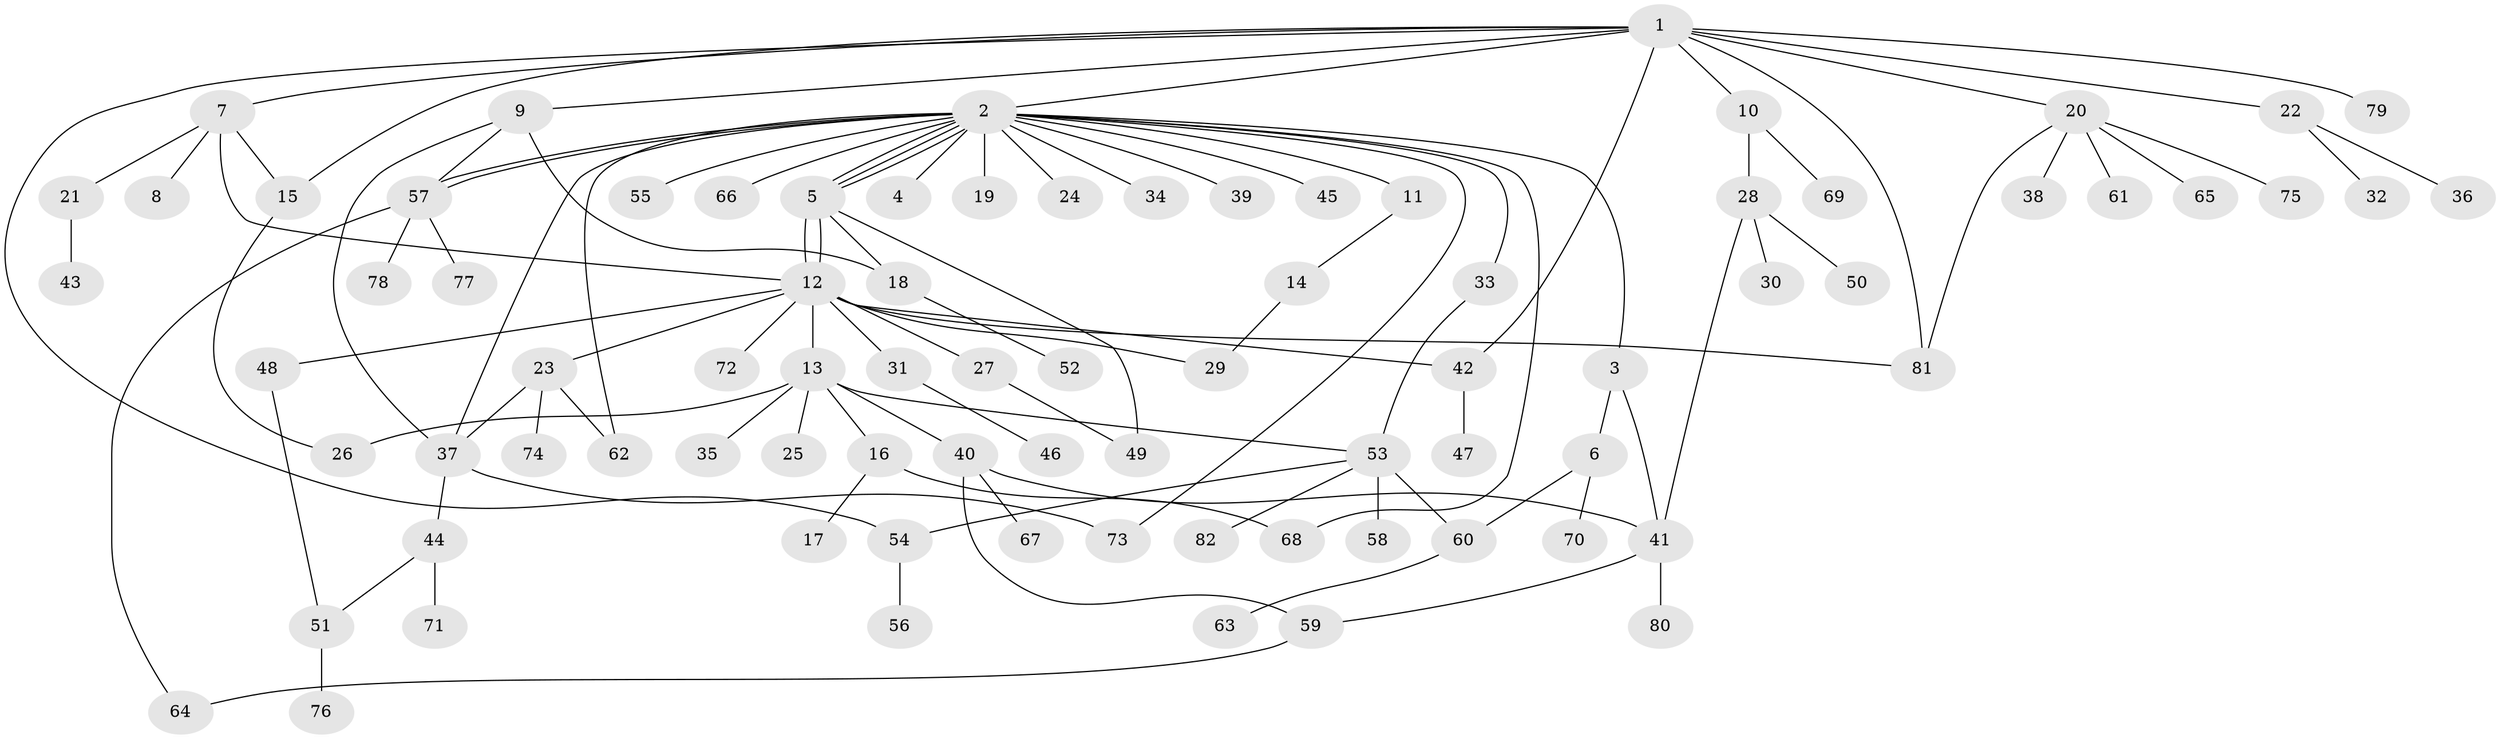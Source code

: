 // Generated by graph-tools (version 1.1) at 2025/35/03/09/25 02:35:49]
// undirected, 82 vertices, 108 edges
graph export_dot {
graph [start="1"]
  node [color=gray90,style=filled];
  1;
  2;
  3;
  4;
  5;
  6;
  7;
  8;
  9;
  10;
  11;
  12;
  13;
  14;
  15;
  16;
  17;
  18;
  19;
  20;
  21;
  22;
  23;
  24;
  25;
  26;
  27;
  28;
  29;
  30;
  31;
  32;
  33;
  34;
  35;
  36;
  37;
  38;
  39;
  40;
  41;
  42;
  43;
  44;
  45;
  46;
  47;
  48;
  49;
  50;
  51;
  52;
  53;
  54;
  55;
  56;
  57;
  58;
  59;
  60;
  61;
  62;
  63;
  64;
  65;
  66;
  67;
  68;
  69;
  70;
  71;
  72;
  73;
  74;
  75;
  76;
  77;
  78;
  79;
  80;
  81;
  82;
  1 -- 2;
  1 -- 7;
  1 -- 9;
  1 -- 10;
  1 -- 15;
  1 -- 20;
  1 -- 22;
  1 -- 42;
  1 -- 54;
  1 -- 79;
  1 -- 81;
  2 -- 3;
  2 -- 4;
  2 -- 5;
  2 -- 5;
  2 -- 5;
  2 -- 11;
  2 -- 19;
  2 -- 24;
  2 -- 33;
  2 -- 34;
  2 -- 37;
  2 -- 39;
  2 -- 45;
  2 -- 55;
  2 -- 57;
  2 -- 57;
  2 -- 62;
  2 -- 66;
  2 -- 68;
  2 -- 73;
  3 -- 6;
  3 -- 41;
  5 -- 12;
  5 -- 12;
  5 -- 18;
  5 -- 49;
  6 -- 60;
  6 -- 70;
  7 -- 8;
  7 -- 12;
  7 -- 15;
  7 -- 21;
  9 -- 18;
  9 -- 37;
  9 -- 57;
  10 -- 28;
  10 -- 69;
  11 -- 14;
  12 -- 13;
  12 -- 23;
  12 -- 27;
  12 -- 29;
  12 -- 31;
  12 -- 42;
  12 -- 48;
  12 -- 72;
  12 -- 81;
  13 -- 16;
  13 -- 25;
  13 -- 26;
  13 -- 35;
  13 -- 40;
  13 -- 53;
  14 -- 29;
  15 -- 26;
  16 -- 17;
  16 -- 68;
  18 -- 52;
  20 -- 38;
  20 -- 61;
  20 -- 65;
  20 -- 75;
  20 -- 81;
  21 -- 43;
  22 -- 32;
  22 -- 36;
  23 -- 37;
  23 -- 62;
  23 -- 74;
  27 -- 49;
  28 -- 30;
  28 -- 41;
  28 -- 50;
  31 -- 46;
  33 -- 53;
  37 -- 44;
  37 -- 73;
  40 -- 41;
  40 -- 59;
  40 -- 67;
  41 -- 59;
  41 -- 80;
  42 -- 47;
  44 -- 51;
  44 -- 71;
  48 -- 51;
  51 -- 76;
  53 -- 54;
  53 -- 58;
  53 -- 60;
  53 -- 82;
  54 -- 56;
  57 -- 64;
  57 -- 77;
  57 -- 78;
  59 -- 64;
  60 -- 63;
}
